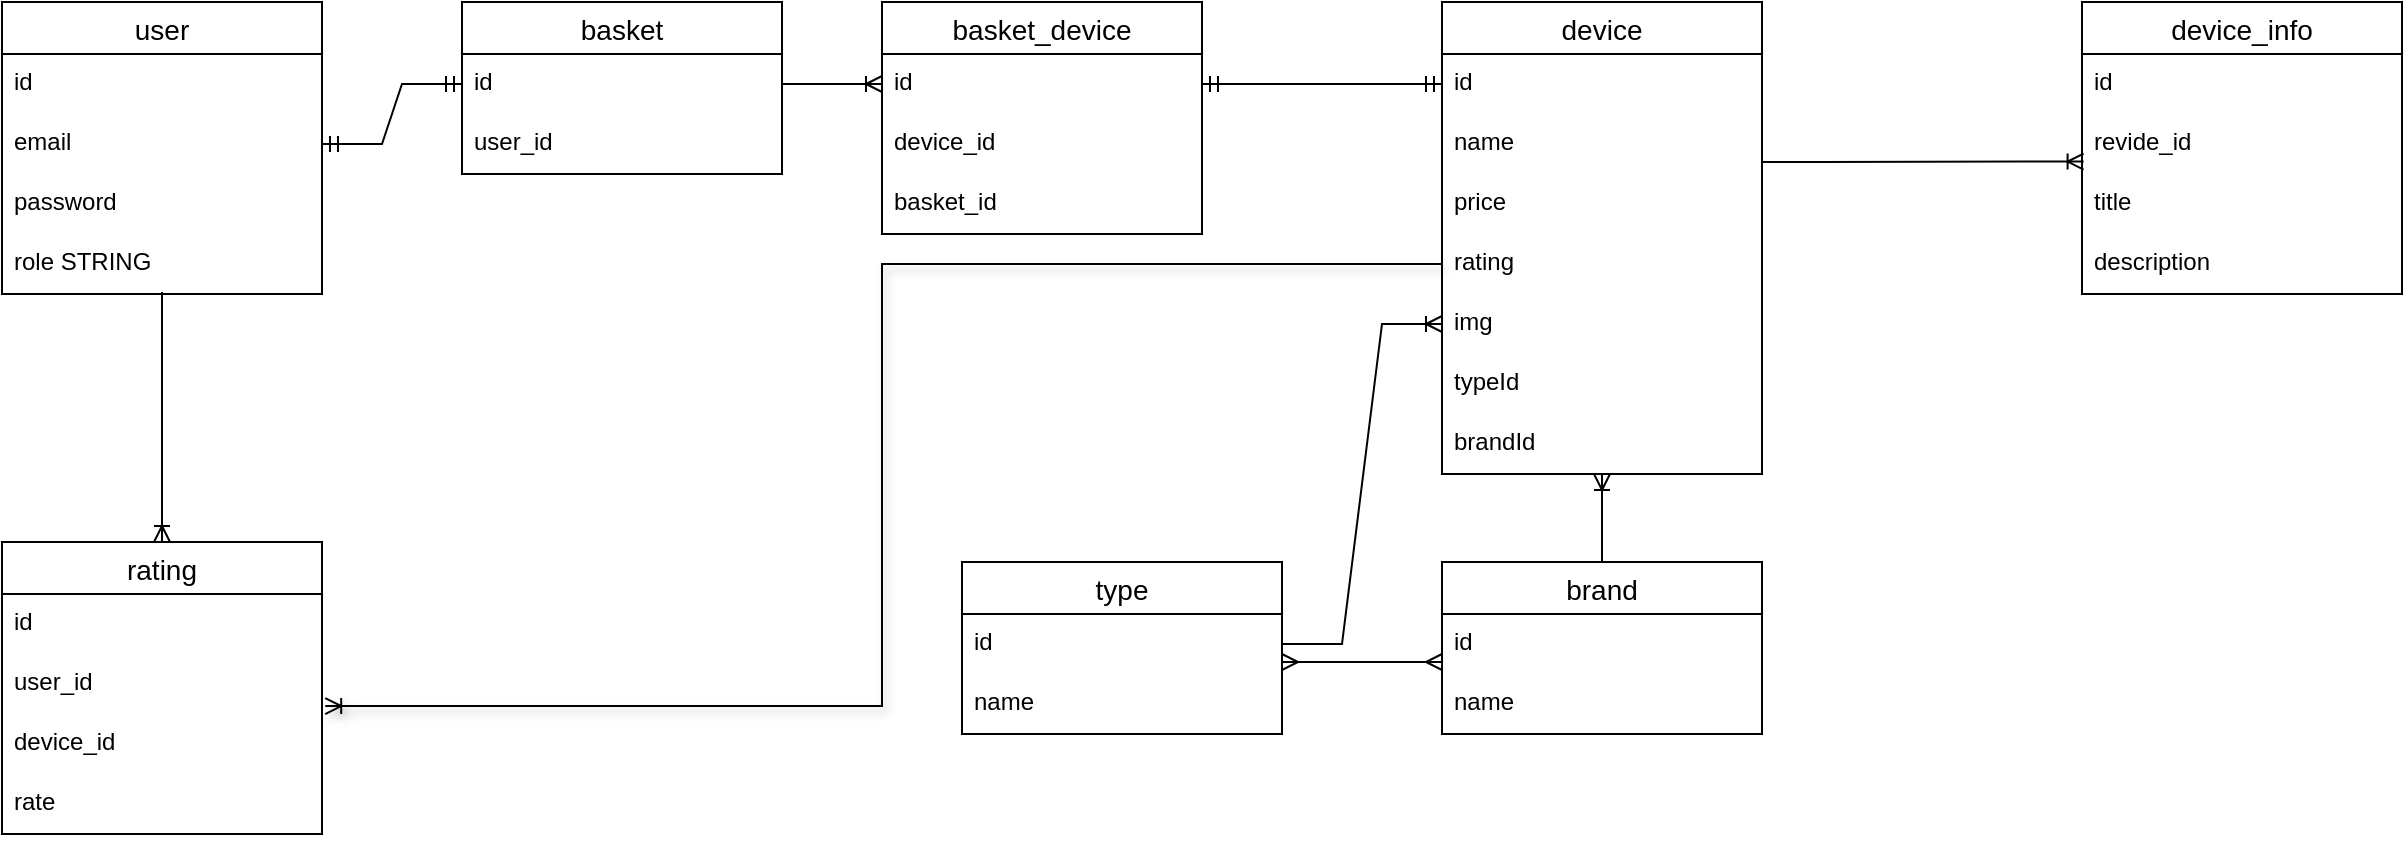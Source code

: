 <mxfile version="17.2.4" type="device"><diagram id="JigygjQjS4tb82JENL2D" name="Page-1"><mxGraphModel dx="865" dy="483" grid="1" gridSize="10" guides="1" tooltips="1" connect="1" arrows="1" fold="1" page="1" pageScale="1" pageWidth="3300" pageHeight="4681" math="0" shadow="0"><root><mxCell id="0"/><mxCell id="1" parent="0"/><mxCell id="R59HowVhrZCyq10h48zV-1" value="user" style="swimlane;fontStyle=0;childLayout=stackLayout;horizontal=1;startSize=26;horizontalStack=0;resizeParent=1;resizeParentMax=0;resizeLast=0;collapsible=1;marginBottom=0;align=center;fontSize=14;" vertex="1" parent="1"><mxGeometry x="40" y="40" width="160" height="146" as="geometry"/></mxCell><mxCell id="R59HowVhrZCyq10h48zV-2" value="id&#10;" style="text;strokeColor=none;fillColor=none;spacingLeft=4;spacingRight=4;overflow=hidden;rotatable=0;points=[[0,0.5],[1,0.5]];portConstraint=eastwest;fontSize=12;" vertex="1" parent="R59HowVhrZCyq10h48zV-1"><mxGeometry y="26" width="160" height="30" as="geometry"/></mxCell><mxCell id="R59HowVhrZCyq10h48zV-3" value="email" style="text;strokeColor=none;fillColor=none;spacingLeft=4;spacingRight=4;overflow=hidden;rotatable=0;points=[[0,0.5],[1,0.5]];portConstraint=eastwest;fontSize=12;" vertex="1" parent="R59HowVhrZCyq10h48zV-1"><mxGeometry y="56" width="160" height="30" as="geometry"/></mxCell><mxCell id="R59HowVhrZCyq10h48zV-4" value="password" style="text;strokeColor=none;fillColor=none;spacingLeft=4;spacingRight=4;overflow=hidden;rotatable=0;points=[[0,0.5],[1,0.5]];portConstraint=eastwest;fontSize=12;" vertex="1" parent="R59HowVhrZCyq10h48zV-1"><mxGeometry y="86" width="160" height="30" as="geometry"/></mxCell><mxCell id="R59HowVhrZCyq10h48zV-5" value="role STRING" style="text;strokeColor=none;fillColor=none;spacingLeft=4;spacingRight=4;overflow=hidden;rotatable=0;points=[[0,0.5],[1,0.5]];portConstraint=eastwest;fontSize=12;" vertex="1" parent="R59HowVhrZCyq10h48zV-1"><mxGeometry y="116" width="160" height="30" as="geometry"/></mxCell><mxCell id="R59HowVhrZCyq10h48zV-6" value="basket" style="swimlane;fontStyle=0;childLayout=stackLayout;horizontal=1;startSize=26;horizontalStack=0;resizeParent=1;resizeParentMax=0;resizeLast=0;collapsible=1;marginBottom=0;align=center;fontSize=14;" vertex="1" parent="1"><mxGeometry x="270" y="40" width="160" height="86" as="geometry"/></mxCell><mxCell id="R59HowVhrZCyq10h48zV-7" value="id&#10;" style="text;strokeColor=none;fillColor=none;spacingLeft=4;spacingRight=4;overflow=hidden;rotatable=0;points=[[0,0.5],[1,0.5]];portConstraint=eastwest;fontSize=12;" vertex="1" parent="R59HowVhrZCyq10h48zV-6"><mxGeometry y="26" width="160" height="30" as="geometry"/></mxCell><mxCell id="R59HowVhrZCyq10h48zV-8" value="user_id" style="text;strokeColor=none;fillColor=none;spacingLeft=4;spacingRight=4;overflow=hidden;rotatable=0;points=[[0,0.5],[1,0.5]];portConstraint=eastwest;fontSize=12;" vertex="1" parent="R59HowVhrZCyq10h48zV-6"><mxGeometry y="56" width="160" height="30" as="geometry"/></mxCell><mxCell id="R59HowVhrZCyq10h48zV-11" value="" style="edgeStyle=entityRelationEdgeStyle;fontSize=12;html=1;endArrow=ERmandOne;startArrow=ERmandOne;rounded=0;exitX=1;exitY=0.5;exitDx=0;exitDy=0;entryX=0;entryY=0.5;entryDx=0;entryDy=0;" edge="1" parent="1" source="R59HowVhrZCyq10h48zV-3" target="R59HowVhrZCyq10h48zV-7"><mxGeometry width="100" height="100" relative="1" as="geometry"><mxPoint x="210" y="160" as="sourcePoint"/><mxPoint x="310" y="60" as="targetPoint"/></mxGeometry></mxCell><mxCell id="R59HowVhrZCyq10h48zV-12" value="device" style="swimlane;fontStyle=0;childLayout=stackLayout;horizontal=1;startSize=26;horizontalStack=0;resizeParent=1;resizeParentMax=0;resizeLast=0;collapsible=1;marginBottom=0;align=center;fontSize=14;" vertex="1" parent="1"><mxGeometry x="760" y="40" width="160" height="236" as="geometry"/></mxCell><mxCell id="R59HowVhrZCyq10h48zV-13" value="id&#10;" style="text;strokeColor=none;fillColor=none;spacingLeft=4;spacingRight=4;overflow=hidden;rotatable=0;points=[[0,0.5],[1,0.5]];portConstraint=eastwest;fontSize=12;" vertex="1" parent="R59HowVhrZCyq10h48zV-12"><mxGeometry y="26" width="160" height="30" as="geometry"/></mxCell><mxCell id="R59HowVhrZCyq10h48zV-14" value="name" style="text;strokeColor=none;fillColor=none;spacingLeft=4;spacingRight=4;overflow=hidden;rotatable=0;points=[[0,0.5],[1,0.5]];portConstraint=eastwest;fontSize=12;" vertex="1" parent="R59HowVhrZCyq10h48zV-12"><mxGeometry y="56" width="160" height="30" as="geometry"/></mxCell><mxCell id="R59HowVhrZCyq10h48zV-15" value="price" style="text;strokeColor=none;fillColor=none;spacingLeft=4;spacingRight=4;overflow=hidden;rotatable=0;points=[[0,0.5],[1,0.5]];portConstraint=eastwest;fontSize=12;" vertex="1" parent="R59HowVhrZCyq10h48zV-12"><mxGeometry y="86" width="160" height="30" as="geometry"/></mxCell><mxCell id="R59HowVhrZCyq10h48zV-52" value="rating&#10;" style="text;strokeColor=none;fillColor=none;spacingLeft=4;spacingRight=4;overflow=hidden;rotatable=0;points=[[0,0.5],[1,0.5]];portConstraint=eastwest;fontSize=12;" vertex="1" parent="R59HowVhrZCyq10h48zV-12"><mxGeometry y="116" width="160" height="30" as="geometry"/></mxCell><mxCell id="R59HowVhrZCyq10h48zV-16" value="img" style="text;strokeColor=none;fillColor=none;spacingLeft=4;spacingRight=4;overflow=hidden;rotatable=0;points=[[0,0.5],[1,0.5]];portConstraint=eastwest;fontSize=12;" vertex="1" parent="R59HowVhrZCyq10h48zV-12"><mxGeometry y="146" width="160" height="30" as="geometry"/></mxCell><mxCell id="R59HowVhrZCyq10h48zV-17" value="typeId" style="text;strokeColor=none;fillColor=none;spacingLeft=4;spacingRight=4;overflow=hidden;rotatable=0;points=[[0,0.5],[1,0.5]];portConstraint=eastwest;fontSize=12;" vertex="1" parent="R59HowVhrZCyq10h48zV-12"><mxGeometry y="176" width="160" height="30" as="geometry"/></mxCell><mxCell id="R59HowVhrZCyq10h48zV-18" value="brandId" style="text;strokeColor=none;fillColor=none;spacingLeft=4;spacingRight=4;overflow=hidden;rotatable=0;points=[[0,0.5],[1,0.5]];portConstraint=eastwest;fontSize=12;" vertex="1" parent="R59HowVhrZCyq10h48zV-12"><mxGeometry y="206" width="160" height="30" as="geometry"/></mxCell><mxCell id="R59HowVhrZCyq10h48zV-19" value="type" style="swimlane;fontStyle=0;childLayout=stackLayout;horizontal=1;startSize=26;horizontalStack=0;resizeParent=1;resizeParentMax=0;resizeLast=0;collapsible=1;marginBottom=0;align=center;fontSize=14;" vertex="1" parent="1"><mxGeometry x="520" y="320" width="160" height="86" as="geometry"/></mxCell><mxCell id="R59HowVhrZCyq10h48zV-20" value="id" style="text;strokeColor=none;fillColor=none;spacingLeft=4;spacingRight=4;overflow=hidden;rotatable=0;points=[[0,0.5],[1,0.5]];portConstraint=eastwest;fontSize=12;" vertex="1" parent="R59HowVhrZCyq10h48zV-19"><mxGeometry y="26" width="160" height="30" as="geometry"/></mxCell><mxCell id="R59HowVhrZCyq10h48zV-21" value="name" style="text;strokeColor=none;fillColor=none;spacingLeft=4;spacingRight=4;overflow=hidden;rotatable=0;points=[[0,0.5],[1,0.5]];portConstraint=eastwest;fontSize=12;" vertex="1" parent="R59HowVhrZCyq10h48zV-19"><mxGeometry y="56" width="160" height="30" as="geometry"/></mxCell><mxCell id="R59HowVhrZCyq10h48zV-23" value="brand" style="swimlane;fontStyle=0;childLayout=stackLayout;horizontal=1;startSize=26;horizontalStack=0;resizeParent=1;resizeParentMax=0;resizeLast=0;collapsible=1;marginBottom=0;align=center;fontSize=14;" vertex="1" parent="1"><mxGeometry x="760" y="320" width="160" height="86" as="geometry"/></mxCell><mxCell id="R59HowVhrZCyq10h48zV-24" value="id &#10;&#10;" style="text;strokeColor=none;fillColor=none;spacingLeft=4;spacingRight=4;overflow=hidden;rotatable=0;points=[[0,0.5],[1,0.5]];portConstraint=eastwest;fontSize=12;" vertex="1" parent="R59HowVhrZCyq10h48zV-23"><mxGeometry y="26" width="160" height="30" as="geometry"/></mxCell><mxCell id="R59HowVhrZCyq10h48zV-25" value="name" style="text;strokeColor=none;fillColor=none;spacingLeft=4;spacingRight=4;overflow=hidden;rotatable=0;points=[[0,0.5],[1,0.5]];portConstraint=eastwest;fontSize=12;" vertex="1" parent="R59HowVhrZCyq10h48zV-23"><mxGeometry y="56" width="160" height="30" as="geometry"/></mxCell><mxCell id="R59HowVhrZCyq10h48zV-27" value="" style="edgeStyle=entityRelationEdgeStyle;fontSize=12;html=1;endArrow=ERoneToMany;rounded=0;entryX=0;entryY=0.5;entryDx=0;entryDy=0;exitX=1;exitY=0.5;exitDx=0;exitDy=0;" edge="1" parent="1" source="R59HowVhrZCyq10h48zV-20" target="R59HowVhrZCyq10h48zV-16"><mxGeometry width="100" height="100" relative="1" as="geometry"><mxPoint x="470" y="360" as="sourcePoint"/><mxPoint x="570" y="260" as="targetPoint"/></mxGeometry></mxCell><mxCell id="R59HowVhrZCyq10h48zV-29" value="" style="fontSize=12;html=1;endArrow=ERoneToMany;rounded=0;exitX=0.5;exitY=0;exitDx=0;exitDy=0;" edge="1" parent="1" source="R59HowVhrZCyq10h48zV-23" target="R59HowVhrZCyq10h48zV-18"><mxGeometry width="100" height="100" relative="1" as="geometry"><mxPoint x="550" y="346" as="sourcePoint"/><mxPoint x="640" y="250" as="targetPoint"/></mxGeometry></mxCell><mxCell id="R59HowVhrZCyq10h48zV-31" value="" style="edgeStyle=entityRelationEdgeStyle;fontSize=12;html=1;endArrow=ERmany;startArrow=ERmany;rounded=0;" edge="1" parent="1"><mxGeometry width="100" height="100" relative="1" as="geometry"><mxPoint x="680" y="370" as="sourcePoint"/><mxPoint x="760" y="370" as="targetPoint"/></mxGeometry></mxCell><mxCell id="R59HowVhrZCyq10h48zV-32" value="device_info" style="swimlane;fontStyle=0;childLayout=stackLayout;horizontal=1;startSize=26;horizontalStack=0;resizeParent=1;resizeParentMax=0;resizeLast=0;collapsible=1;marginBottom=0;align=center;fontSize=14;" vertex="1" parent="1"><mxGeometry x="1080" y="40" width="160" height="146" as="geometry"/></mxCell><mxCell id="R59HowVhrZCyq10h48zV-33" value="id" style="text;strokeColor=none;fillColor=none;spacingLeft=4;spacingRight=4;overflow=hidden;rotatable=0;points=[[0,0.5],[1,0.5]];portConstraint=eastwest;fontSize=12;" vertex="1" parent="R59HowVhrZCyq10h48zV-32"><mxGeometry y="26" width="160" height="30" as="geometry"/></mxCell><mxCell id="R59HowVhrZCyq10h48zV-34" value="revide_id" style="text;strokeColor=none;fillColor=none;spacingLeft=4;spacingRight=4;overflow=hidden;rotatable=0;points=[[0,0.5],[1,0.5]];portConstraint=eastwest;fontSize=12;" vertex="1" parent="R59HowVhrZCyq10h48zV-32"><mxGeometry y="56" width="160" height="30" as="geometry"/></mxCell><mxCell id="R59HowVhrZCyq10h48zV-35" value="title&#10;" style="text;strokeColor=none;fillColor=none;spacingLeft=4;spacingRight=4;overflow=hidden;rotatable=0;points=[[0,0.5],[1,0.5]];portConstraint=eastwest;fontSize=12;" vertex="1" parent="R59HowVhrZCyq10h48zV-32"><mxGeometry y="86" width="160" height="30" as="geometry"/></mxCell><mxCell id="R59HowVhrZCyq10h48zV-36" value="description" style="text;strokeColor=none;fillColor=none;spacingLeft=4;spacingRight=4;overflow=hidden;rotatable=0;points=[[0,0.5],[1,0.5]];portConstraint=eastwest;fontSize=12;" vertex="1" parent="R59HowVhrZCyq10h48zV-32"><mxGeometry y="116" width="160" height="30" as="geometry"/></mxCell><mxCell id="R59HowVhrZCyq10h48zV-37" value="" style="edgeStyle=entityRelationEdgeStyle;fontSize=12;html=1;endArrow=ERoneToMany;rounded=0;entryX=0.005;entryY=0.793;entryDx=0;entryDy=0;entryPerimeter=0;" edge="1" parent="1" target="R59HowVhrZCyq10h48zV-34"><mxGeometry width="100" height="100" relative="1" as="geometry"><mxPoint x="920" y="120" as="sourcePoint"/><mxPoint x="810" y="120" as="targetPoint"/></mxGeometry></mxCell><mxCell id="R59HowVhrZCyq10h48zV-38" value="basket_device" style="swimlane;fontStyle=0;childLayout=stackLayout;horizontal=1;startSize=26;horizontalStack=0;resizeParent=1;resizeParentMax=0;resizeLast=0;collapsible=1;marginBottom=0;align=center;fontSize=14;" vertex="1" parent="1"><mxGeometry x="480" y="40" width="160" height="116" as="geometry"/></mxCell><mxCell id="R59HowVhrZCyq10h48zV-39" value="id " style="text;strokeColor=none;fillColor=none;spacingLeft=4;spacingRight=4;overflow=hidden;rotatable=0;points=[[0,0.5],[1,0.5]];portConstraint=eastwest;fontSize=12;" vertex="1" parent="R59HowVhrZCyq10h48zV-38"><mxGeometry y="26" width="160" height="30" as="geometry"/></mxCell><mxCell id="R59HowVhrZCyq10h48zV-40" value="device_id" style="text;strokeColor=none;fillColor=none;spacingLeft=4;spacingRight=4;overflow=hidden;rotatable=0;points=[[0,0.5],[1,0.5]];portConstraint=eastwest;fontSize=12;" vertex="1" parent="R59HowVhrZCyq10h48zV-38"><mxGeometry y="56" width="160" height="30" as="geometry"/></mxCell><mxCell id="R59HowVhrZCyq10h48zV-41" value="basket_id" style="text;strokeColor=none;fillColor=none;spacingLeft=4;spacingRight=4;overflow=hidden;rotatable=0;points=[[0,0.5],[1,0.5]];portConstraint=eastwest;fontSize=12;" vertex="1" parent="R59HowVhrZCyq10h48zV-38"><mxGeometry y="86" width="160" height="30" as="geometry"/></mxCell><mxCell id="R59HowVhrZCyq10h48zV-42" value="" style="edgeStyle=entityRelationEdgeStyle;fontSize=12;html=1;endArrow=ERoneToMany;rounded=0;exitX=1;exitY=0.5;exitDx=0;exitDy=0;entryX=0;entryY=0.5;entryDx=0;entryDy=0;" edge="1" parent="1" source="R59HowVhrZCyq10h48zV-7" target="R59HowVhrZCyq10h48zV-39"><mxGeometry width="100" height="100" relative="1" as="geometry"><mxPoint x="310" y="300" as="sourcePoint"/><mxPoint x="410" y="200" as="targetPoint"/></mxGeometry></mxCell><mxCell id="R59HowVhrZCyq10h48zV-43" value="" style="edgeStyle=entityRelationEdgeStyle;fontSize=12;html=1;endArrow=ERmandOne;startArrow=ERmandOne;rounded=0;exitX=1;exitY=0.5;exitDx=0;exitDy=0;entryX=0;entryY=0.5;entryDx=0;entryDy=0;" edge="1" parent="1" source="R59HowVhrZCyq10h48zV-39" target="R59HowVhrZCyq10h48zV-13"><mxGeometry width="100" height="100" relative="1" as="geometry"><mxPoint x="310" y="300" as="sourcePoint"/><mxPoint x="410" y="200" as="targetPoint"/></mxGeometry></mxCell><mxCell id="R59HowVhrZCyq10h48zV-44" value="rating" style="swimlane;fontStyle=0;childLayout=stackLayout;horizontal=1;startSize=26;horizontalStack=0;resizeParent=1;resizeParentMax=0;resizeLast=0;collapsible=1;marginBottom=0;align=center;fontSize=14;" vertex="1" parent="1"><mxGeometry x="40" y="310" width="160" height="146" as="geometry"/></mxCell><mxCell id="R59HowVhrZCyq10h48zV-45" value="id" style="text;strokeColor=none;fillColor=none;spacingLeft=4;spacingRight=4;overflow=hidden;rotatable=0;points=[[0,0.5],[1,0.5]];portConstraint=eastwest;fontSize=12;" vertex="1" parent="R59HowVhrZCyq10h48zV-44"><mxGeometry y="26" width="160" height="30" as="geometry"/></mxCell><mxCell id="R59HowVhrZCyq10h48zV-46" value="user_id" style="text;strokeColor=none;fillColor=none;spacingLeft=4;spacingRight=4;overflow=hidden;rotatable=0;points=[[0,0.5],[1,0.5]];portConstraint=eastwest;fontSize=12;" vertex="1" parent="R59HowVhrZCyq10h48zV-44"><mxGeometry y="56" width="160" height="30" as="geometry"/></mxCell><mxCell id="R59HowVhrZCyq10h48zV-47" value="device_id" style="text;strokeColor=none;fillColor=none;spacingLeft=4;spacingRight=4;overflow=hidden;rotatable=0;points=[[0,0.5],[1,0.5]];portConstraint=eastwest;fontSize=12;" vertex="1" parent="R59HowVhrZCyq10h48zV-44"><mxGeometry y="86" width="160" height="30" as="geometry"/></mxCell><mxCell id="R59HowVhrZCyq10h48zV-48" value="rate&#10;" style="text;strokeColor=none;fillColor=none;spacingLeft=4;spacingRight=4;overflow=hidden;rotatable=0;points=[[0,0.5],[1,0.5]];portConstraint=eastwest;fontSize=12;" vertex="1" parent="R59HowVhrZCyq10h48zV-44"><mxGeometry y="116" width="160" height="30" as="geometry"/></mxCell><mxCell id="R59HowVhrZCyq10h48zV-49" value="" style="fontSize=12;html=1;endArrow=ERoneToMany;rounded=0;" edge="1" parent="1"><mxGeometry width="100" height="100" relative="1" as="geometry"><mxPoint x="120" y="185" as="sourcePoint"/><mxPoint x="120" y="310" as="targetPoint"/></mxGeometry></mxCell><mxCell id="R59HowVhrZCyq10h48zV-50" style="edgeStyle=none;rounded=0;orthogonalLoop=1;jettySize=auto;html=1;exitX=0.5;exitY=0;exitDx=0;exitDy=0;" edge="1" parent="1" source="R59HowVhrZCyq10h48zV-44" target="R59HowVhrZCyq10h48zV-44"><mxGeometry relative="1" as="geometry"/></mxCell><mxCell id="R59HowVhrZCyq10h48zV-51" value="" style="edgeStyle=orthogonalEdgeStyle;fontSize=12;html=1;endArrow=ERoneToMany;rounded=0;entryX=1.01;entryY=0.867;entryDx=0;entryDy=0;entryPerimeter=0;exitX=0;exitY=0.5;exitDx=0;exitDy=0;shadow=1;strokeColor=default;" edge="1" parent="1" source="R59HowVhrZCyq10h48zV-52" target="R59HowVhrZCyq10h48zV-46"><mxGeometry width="100" height="100" relative="1" as="geometry"><mxPoint x="680" y="110" as="sourcePoint"/><mxPoint x="420" y="160" as="targetPoint"/></mxGeometry></mxCell></root></mxGraphModel></diagram></mxfile>